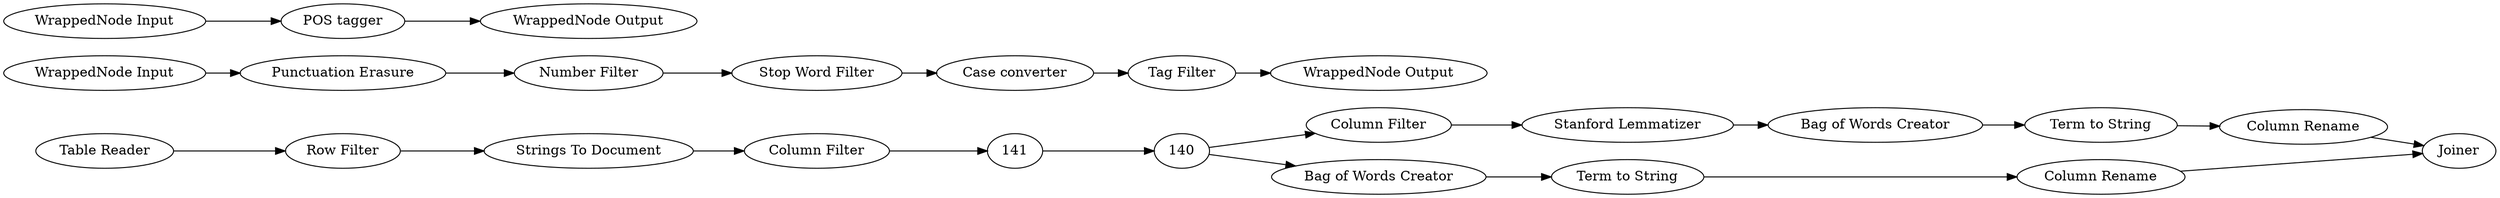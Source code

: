 digraph {
	128 [label="Column Filter"]
	133 [label="Table Reader"]
	112 [label="Case converter"]
	115 [label="Punctuation Erasure"]
	116 [label="Number Filter"]
	117 [label="WrappedNode Input"]
	118 [label="WrappedNode Output"]
	139 [label="Stop Word Filter"]
	424 [label="Tag Filter"]
	33 [label="WrappedNode Input"]
	34 [label="WrappedNode Output"]
	127 [label="POS tagger"]
	381 [label="Stanford Lemmatizer"]
	384 [label="Term to String"]
	405 [label="Column Rename"]
	408 [label="Column Rename"]
	410 [label="Term to String"]
	413 [label="Column Filter"]
	421 [label="Bag of Words Creator"]
	423 [label="Bag of Words Creator"]
	126 [label="Row Filter"]
	419 [label="Strings To Document"]
	426 [label=Joiner]
	112 -> 424
	115 -> 116
	116 -> 139
	117 -> 115
	139 -> 112
	424 -> 118
	33 -> 127
	127 -> 34
	126 -> 419
	128 -> 141
	133 -> 126
	140 -> 423
	140 -> 413
	141 -> 140
	381 -> 421
	384 -> 405
	405 -> 426
	408 -> 426
	410 -> 408
	413 -> 381
	421 -> 384
	423 -> 410
	419 -> 128
	rankdir=LR
}
